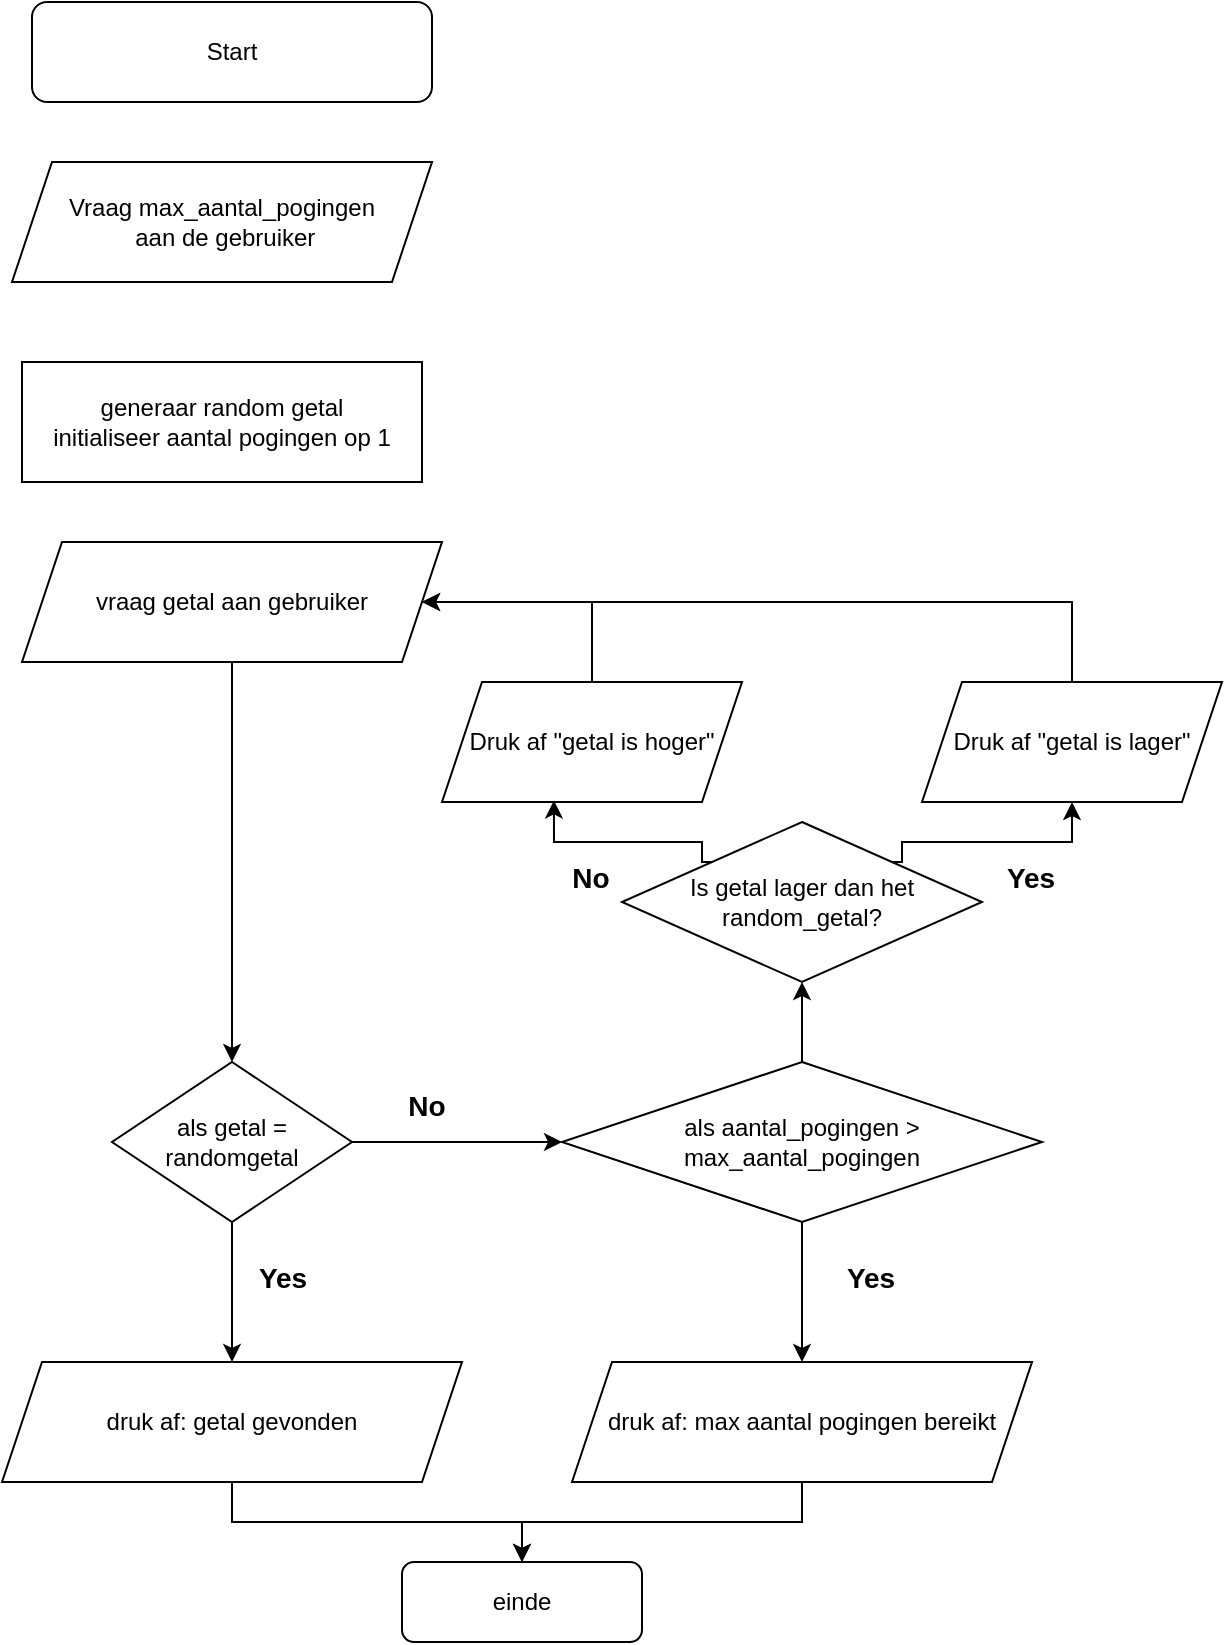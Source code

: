 <mxfile version="24.8.6">
  <diagram name="Page-1" id="eVvW2JaD4IPm_MehrP5j">
    <mxGraphModel dx="1340" dy="1945" grid="1" gridSize="10" guides="1" tooltips="1" connect="1" arrows="1" fold="1" page="1" pageScale="1" pageWidth="850" pageHeight="1100" math="0" shadow="0">
      <root>
        <mxCell id="0" />
        <mxCell id="1" parent="0" />
        <mxCell id="UcOkbDM3o_6liZAEe9FU-2" value="Start" style="rounded=1;whiteSpace=wrap;html=1;" vertex="1" parent="1">
          <mxGeometry x="135" y="-820" width="200" height="50" as="geometry" />
        </mxCell>
        <mxCell id="UcOkbDM3o_6liZAEe9FU-4" value="generaar random getal&lt;div&gt;initialiseer aantal pogingen op 1&lt;/div&gt;" style="rounded=0;whiteSpace=wrap;html=1;" vertex="1" parent="1">
          <mxGeometry x="130" y="-640" width="200" height="60" as="geometry" />
        </mxCell>
        <mxCell id="UcOkbDM3o_6liZAEe9FU-5" value="Vraag max_aantal_pogingen&lt;div&gt;&amp;nbsp;aan de gebruiker&lt;/div&gt;" style="shape=parallelogram;perimeter=parallelogramPerimeter;whiteSpace=wrap;html=1;fixedSize=1;" vertex="1" parent="1">
          <mxGeometry x="125" y="-740" width="210" height="60" as="geometry" />
        </mxCell>
        <mxCell id="UcOkbDM3o_6liZAEe9FU-7" value="" style="edgeStyle=orthogonalEdgeStyle;rounded=0;orthogonalLoop=1;jettySize=auto;html=1;" edge="1" parent="1" source="UcOkbDM3o_6liZAEe9FU-8" target="UcOkbDM3o_6liZAEe9FU-10">
          <mxGeometry relative="1" as="geometry" />
        </mxCell>
        <mxCell id="UcOkbDM3o_6liZAEe9FU-36" value="Yes" style="edgeLabel;html=1;align=center;verticalAlign=middle;resizable=0;points=[];fontStyle=1;fontSize=14;" vertex="1" connectable="0" parent="UcOkbDM3o_6liZAEe9FU-7">
          <mxGeometry x="-0.22" y="1" relative="1" as="geometry">
            <mxPoint x="24" as="offset" />
          </mxGeometry>
        </mxCell>
        <mxCell id="UcOkbDM3o_6liZAEe9FU-35" style="edgeStyle=orthogonalEdgeStyle;rounded=0;orthogonalLoop=1;jettySize=auto;html=1;exitX=1;exitY=0.5;exitDx=0;exitDy=0;entryX=0;entryY=0.5;entryDx=0;entryDy=0;" edge="1" parent="1" source="UcOkbDM3o_6liZAEe9FU-8" target="UcOkbDM3o_6liZAEe9FU-25">
          <mxGeometry relative="1" as="geometry">
            <mxPoint x="390" y="-250" as="targetPoint" />
          </mxGeometry>
        </mxCell>
        <mxCell id="UcOkbDM3o_6liZAEe9FU-8" value="als getal = randomgetal" style="rhombus;whiteSpace=wrap;html=1;" vertex="1" parent="1">
          <mxGeometry x="175" y="-290" width="120" height="80" as="geometry" />
        </mxCell>
        <mxCell id="UcOkbDM3o_6liZAEe9FU-9" value="" style="edgeStyle=orthogonalEdgeStyle;rounded=0;orthogonalLoop=1;jettySize=auto;html=1;" edge="1" parent="1" source="UcOkbDM3o_6liZAEe9FU-10" target="UcOkbDM3o_6liZAEe9FU-11">
          <mxGeometry relative="1" as="geometry" />
        </mxCell>
        <mxCell id="UcOkbDM3o_6liZAEe9FU-10" value="druk af: getal gevonden" style="shape=parallelogram;perimeter=parallelogramPerimeter;whiteSpace=wrap;html=1;fixedSize=1;" vertex="1" parent="1">
          <mxGeometry x="120" y="-140" width="230" height="60" as="geometry" />
        </mxCell>
        <mxCell id="UcOkbDM3o_6liZAEe9FU-11" value="einde" style="rounded=1;whiteSpace=wrap;html=1;" vertex="1" parent="1">
          <mxGeometry x="320" y="-40" width="120" height="40" as="geometry" />
        </mxCell>
        <mxCell id="UcOkbDM3o_6liZAEe9FU-22" style="edgeStyle=orthogonalEdgeStyle;rounded=0;orthogonalLoop=1;jettySize=auto;html=1;entryX=0.5;entryY=0;entryDx=0;entryDy=0;" edge="1" parent="1" source="UcOkbDM3o_6liZAEe9FU-12" target="UcOkbDM3o_6liZAEe9FU-8">
          <mxGeometry relative="1" as="geometry" />
        </mxCell>
        <mxCell id="UcOkbDM3o_6liZAEe9FU-12" value="vraag getal aan gebruiker" style="shape=parallelogram;perimeter=parallelogramPerimeter;whiteSpace=wrap;html=1;fixedSize=1;" vertex="1" parent="1">
          <mxGeometry x="130" y="-550" width="210" height="60" as="geometry" />
        </mxCell>
        <mxCell id="UcOkbDM3o_6liZAEe9FU-32" style="edgeStyle=orthogonalEdgeStyle;rounded=0;orthogonalLoop=1;jettySize=auto;html=1;exitX=1;exitY=0;exitDx=0;exitDy=0;entryX=0.5;entryY=1;entryDx=0;entryDy=0;" edge="1" parent="1" source="UcOkbDM3o_6liZAEe9FU-14" target="UcOkbDM3o_6liZAEe9FU-15">
          <mxGeometry relative="1" as="geometry">
            <Array as="points">
              <mxPoint x="570" y="-390" />
              <mxPoint x="570" y="-400" />
              <mxPoint x="655" y="-400" />
            </Array>
          </mxGeometry>
        </mxCell>
        <mxCell id="UcOkbDM3o_6liZAEe9FU-14" value="Is getal lager dan het random_getal?" style="rhombus;whiteSpace=wrap;html=1;" vertex="1" parent="1">
          <mxGeometry x="430" y="-410" width="180" height="80" as="geometry" />
        </mxCell>
        <mxCell id="UcOkbDM3o_6liZAEe9FU-34" style="edgeStyle=orthogonalEdgeStyle;rounded=0;orthogonalLoop=1;jettySize=auto;html=1;exitX=0.5;exitY=0;exitDx=0;exitDy=0;entryX=1;entryY=0.5;entryDx=0;entryDy=0;" edge="1" parent="1" source="UcOkbDM3o_6liZAEe9FU-15" target="UcOkbDM3o_6liZAEe9FU-12">
          <mxGeometry relative="1" as="geometry">
            <Array as="points">
              <mxPoint x="655" y="-520" />
            </Array>
          </mxGeometry>
        </mxCell>
        <mxCell id="UcOkbDM3o_6liZAEe9FU-15" value="Druk af &quot;getal is lager&quot;" style="shape=parallelogram;perimeter=parallelogramPerimeter;whiteSpace=wrap;html=1;fixedSize=1;" vertex="1" parent="1">
          <mxGeometry x="580" y="-480" width="150" height="60" as="geometry" />
        </mxCell>
        <mxCell id="UcOkbDM3o_6liZAEe9FU-33" style="edgeStyle=orthogonalEdgeStyle;rounded=0;orthogonalLoop=1;jettySize=auto;html=1;exitX=0.5;exitY=0;exitDx=0;exitDy=0;entryX=1;entryY=0.5;entryDx=0;entryDy=0;" edge="1" parent="1" source="UcOkbDM3o_6liZAEe9FU-16" target="UcOkbDM3o_6liZAEe9FU-12">
          <mxGeometry relative="1" as="geometry">
            <Array as="points">
              <mxPoint x="415" y="-520" />
            </Array>
          </mxGeometry>
        </mxCell>
        <mxCell id="UcOkbDM3o_6liZAEe9FU-16" value="Druk af &quot;getal is hoger&quot;" style="shape=parallelogram;perimeter=parallelogramPerimeter;whiteSpace=wrap;html=1;fixedSize=1;" vertex="1" parent="1">
          <mxGeometry x="340" y="-480" width="150" height="60" as="geometry" />
        </mxCell>
        <mxCell id="UcOkbDM3o_6liZAEe9FU-30" value="" style="edgeStyle=orthogonalEdgeStyle;rounded=0;orthogonalLoop=1;jettySize=auto;html=1;entryX=0.5;entryY=1;entryDx=0;entryDy=0;" edge="1" parent="1" source="UcOkbDM3o_6liZAEe9FU-25" target="UcOkbDM3o_6liZAEe9FU-14">
          <mxGeometry relative="1" as="geometry" />
        </mxCell>
        <mxCell id="UcOkbDM3o_6liZAEe9FU-38" style="edgeStyle=orthogonalEdgeStyle;rounded=0;orthogonalLoop=1;jettySize=auto;html=1;exitX=0.5;exitY=1;exitDx=0;exitDy=0;entryX=0.5;entryY=0;entryDx=0;entryDy=0;" edge="1" parent="1" source="UcOkbDM3o_6liZAEe9FU-25" target="UcOkbDM3o_6liZAEe9FU-27">
          <mxGeometry relative="1" as="geometry" />
        </mxCell>
        <mxCell id="UcOkbDM3o_6liZAEe9FU-25" value="als aantal_pogingen &amp;gt; max_aantal_pogingen" style="rhombus;whiteSpace=wrap;html=1;" vertex="1" parent="1">
          <mxGeometry x="400" y="-290" width="240" height="80" as="geometry" />
        </mxCell>
        <mxCell id="UcOkbDM3o_6liZAEe9FU-39" style="edgeStyle=orthogonalEdgeStyle;rounded=0;orthogonalLoop=1;jettySize=auto;html=1;exitX=0.5;exitY=1;exitDx=0;exitDy=0;entryX=0.5;entryY=0;entryDx=0;entryDy=0;" edge="1" parent="1" source="UcOkbDM3o_6liZAEe9FU-27" target="UcOkbDM3o_6liZAEe9FU-11">
          <mxGeometry relative="1" as="geometry" />
        </mxCell>
        <mxCell id="UcOkbDM3o_6liZAEe9FU-27" value="druk af: max aantal pogingen bereikt" style="shape=parallelogram;perimeter=parallelogramPerimeter;whiteSpace=wrap;html=1;fixedSize=1;" vertex="1" parent="1">
          <mxGeometry x="405" y="-140" width="230" height="60" as="geometry" />
        </mxCell>
        <mxCell id="UcOkbDM3o_6liZAEe9FU-31" style="edgeStyle=orthogonalEdgeStyle;rounded=0;orthogonalLoop=1;jettySize=auto;html=1;exitX=0;exitY=0;exitDx=0;exitDy=0;entryX=0.373;entryY=0.987;entryDx=0;entryDy=0;entryPerimeter=0;" edge="1" parent="1" source="UcOkbDM3o_6liZAEe9FU-14" target="UcOkbDM3o_6liZAEe9FU-16">
          <mxGeometry relative="1" as="geometry">
            <Array as="points">
              <mxPoint x="470" y="-390" />
              <mxPoint x="470" y="-400" />
              <mxPoint x="396" y="-400" />
            </Array>
          </mxGeometry>
        </mxCell>
        <mxCell id="UcOkbDM3o_6liZAEe9FU-37" value="Yes" style="edgeLabel;html=1;align=center;verticalAlign=middle;resizable=0;points=[];fontStyle=1;fontSize=14;" vertex="1" connectable="0" parent="1">
          <mxGeometry x="550" y="-180" as="geometry">
            <mxPoint x="4" y="-2" as="offset" />
          </mxGeometry>
        </mxCell>
        <mxCell id="UcOkbDM3o_6liZAEe9FU-40" value="Yes" style="edgeLabel;html=1;align=center;verticalAlign=middle;resizable=0;points=[];fontStyle=1;fontSize=14;" vertex="1" connectable="0" parent="1">
          <mxGeometry x="630" y="-380" as="geometry">
            <mxPoint x="4" y="-2" as="offset" />
          </mxGeometry>
        </mxCell>
        <mxCell id="UcOkbDM3o_6liZAEe9FU-41" value="No" style="edgeLabel;html=1;align=center;verticalAlign=middle;resizable=0;points=[];fontStyle=1;fontSize=14;" vertex="1" connectable="0" parent="1">
          <mxGeometry x="330" y="-260" as="geometry">
            <mxPoint x="2" y="-8" as="offset" />
          </mxGeometry>
        </mxCell>
        <mxCell id="UcOkbDM3o_6liZAEe9FU-42" value="No" style="edgeLabel;html=1;align=center;verticalAlign=middle;resizable=0;points=[];fontStyle=1;fontSize=14;" vertex="1" connectable="0" parent="1">
          <mxGeometry x="320" y="-250" as="geometry">
            <mxPoint x="94" y="-132" as="offset" />
          </mxGeometry>
        </mxCell>
      </root>
    </mxGraphModel>
  </diagram>
</mxfile>
